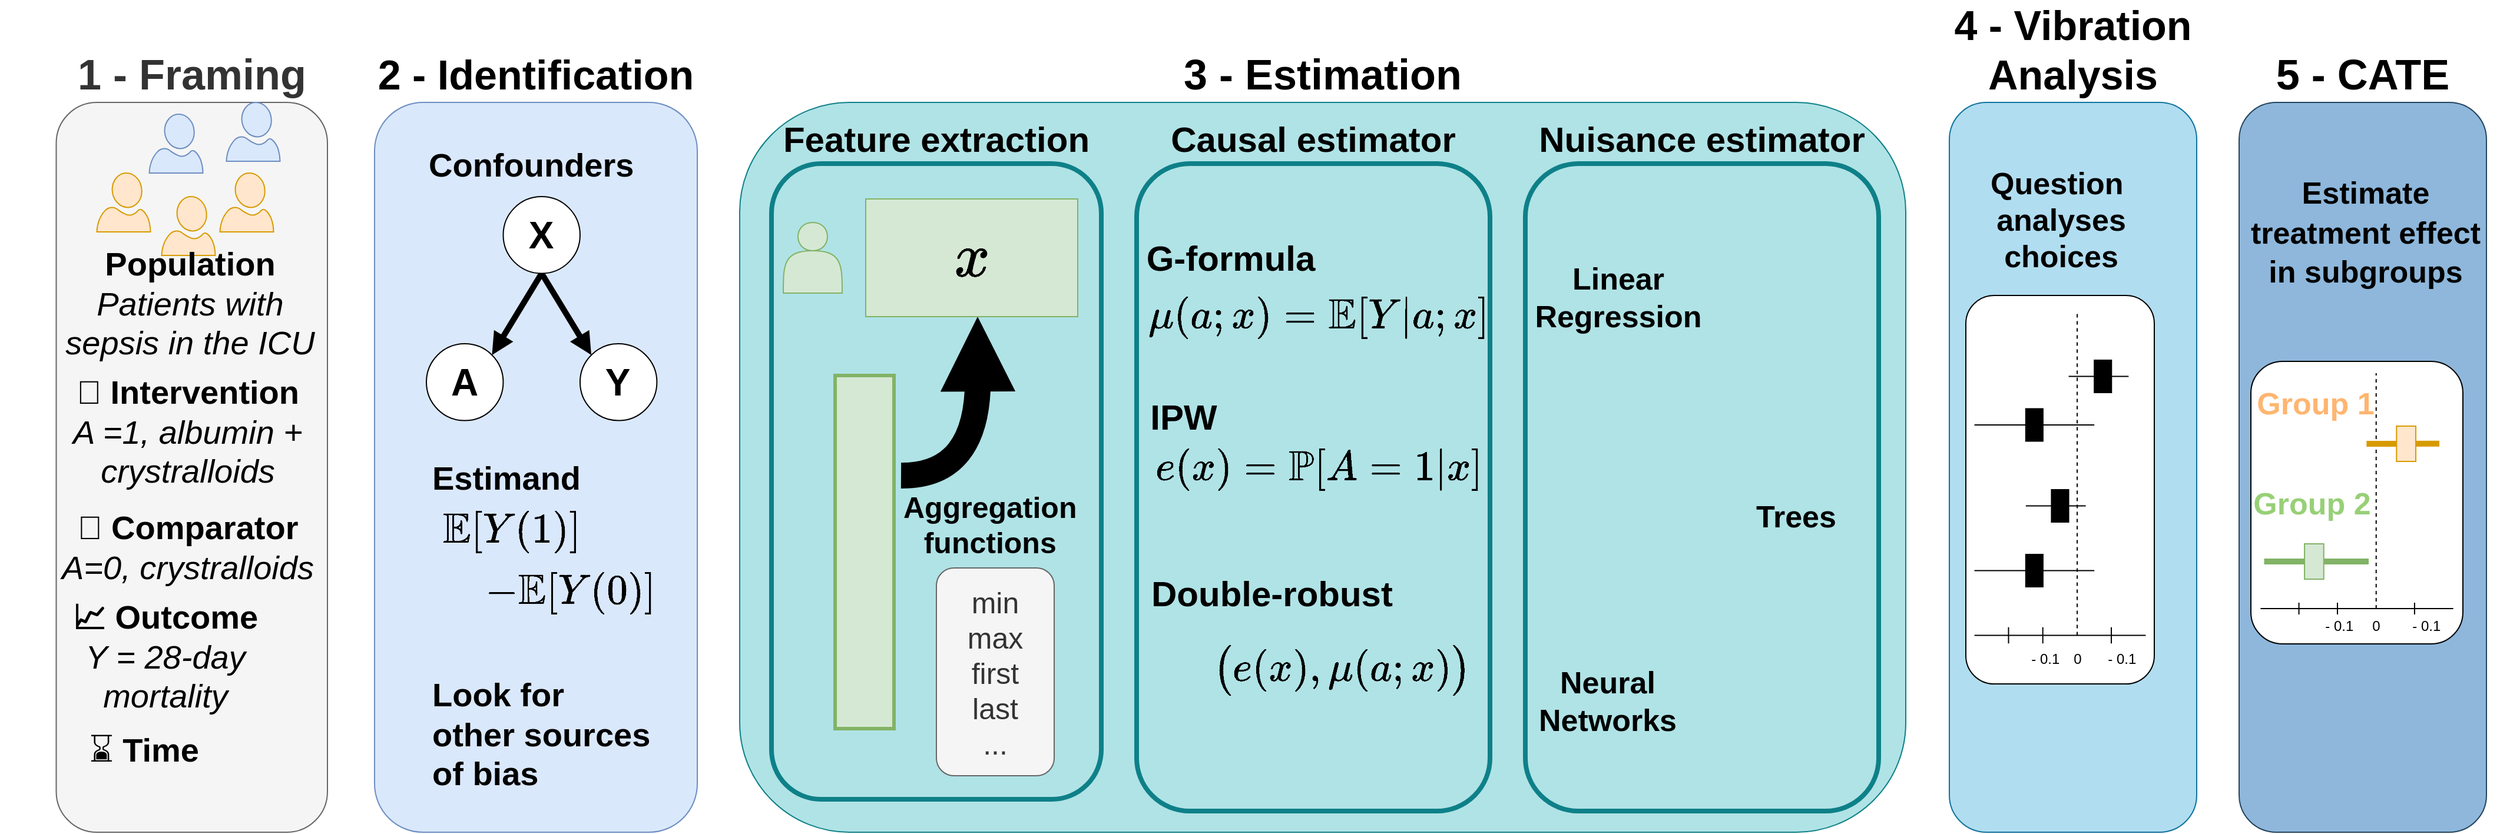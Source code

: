 <mxfile version="23.1.0" type="device">
  <diagram name="Page-1" id="bd83a815-5ea8-2e97-e5ec-87c9f400f2fa">
    <mxGraphModel dx="1291" dy="525" grid="1" gridSize="10" guides="1" tooltips="1" connect="1" arrows="1" fold="1" page="0" pageScale="1.5" pageWidth="1169" pageHeight="826" background="none" math="1" shadow="0">
      <root>
        <mxCell id="0" style=";html=1;" />
        <mxCell id="1" style=";html=1;" parent="0" />
        <mxCell id="7A7Ont4KWelb-mQZ-whx-98" value="&lt;font style=&quot;font-size: 35px;&quot;&gt;2 - Identification&lt;/font&gt;" style="rounded=1;whiteSpace=wrap;html=1;fillColor=#dae8fc;strokeColor=#6c8ebf;fontSize=35;fontStyle=1;verticalAlign=bottom;labelPosition=center;verticalLabelPosition=top;align=center;" parent="1" vertex="1">
          <mxGeometry x="203" y="160" width="274" height="620" as="geometry" />
        </mxCell>
        <mxCell id="7A7Ont4KWelb-mQZ-whx-1" value="&lt;b style=&quot;font-size: 36px;&quot;&gt;3 - Estimation&lt;/b&gt;" style="rounded=1;whiteSpace=wrap;html=1;fillColor=#b0e3e6;strokeColor=#0e8088;fontSize=36;labelPosition=center;verticalLabelPosition=top;align=center;verticalAlign=bottom;spacingLeft=0;" parent="1" vertex="1">
          <mxGeometry x="513" y="160" width="990" height="620" as="geometry" />
        </mxCell>
        <mxCell id="UJCGpMKkWv5VHLOaRZoO-3" value="&lt;font style=&quot;font-size: 30px;&quot;&gt;Feature extraction&lt;br&gt;&lt;/font&gt;" style="rounded=1;whiteSpace=wrap;html=1;verticalAlign=bottom;labelPosition=center;verticalLabelPosition=top;align=center;fillColor=#b0e3e6;strokeColor=#0e8088;strokeWidth=4;fontStyle=1" parent="1" vertex="1">
          <mxGeometry x="540" y="212" width="280" height="540" as="geometry" />
        </mxCell>
        <mxCell id="UJCGpMKkWv5VHLOaRZoO-26" style="edgeStyle=orthogonalEdgeStyle;rounded=0;orthogonalLoop=1;jettySize=auto;html=1;exitX=1;exitY=0.25;exitDx=0;exitDy=0;fontSize=15;fontColor=#000000;entryX=1;entryY=0.5;entryDx=0;entryDy=0;curved=1;strokeWidth=22;endArrow=block;endFill=1;" parent="1" edge="1">
          <mxGeometry relative="1" as="geometry">
            <mxPoint x="650.0" y="477" as="sourcePoint" />
            <mxPoint x="715" y="342" as="targetPoint" />
          </mxGeometry>
        </mxCell>
        <mxCell id="UJCGpMKkWv5VHLOaRZoO-20" value="" style="rounded=0;whiteSpace=wrap;html=1;sketch=0;fontSize=15;fillColor=#d5e8d4;strokeColor=#82b366;strokeWidth=3;" parent="1" vertex="1">
          <mxGeometry x="594" y="392" width="50" height="300" as="geometry" />
        </mxCell>
        <mxCell id="UJCGpMKkWv5VHLOaRZoO-27" value="" style="shape=actor;whiteSpace=wrap;html=1;sketch=0;fontSize=15;fillColor=#d5e8d4;strokeColor=#82b366;" parent="1" vertex="1">
          <mxGeometry x="550" y="262" width="50" height="60" as="geometry" />
        </mxCell>
        <mxCell id="UJCGpMKkWv5VHLOaRZoO-28" value="" style="shape=image;html=1;verticalAlign=top;verticalLabelPosition=bottom;labelBackgroundColor=#ffffff;imageAspect=0;aspect=fixed;image=https://cdn4.iconfinder.com/data/icons/developer-set-3/128/sc1-128.png;sketch=0;strokeColor=default;strokeWidth=3;fontSize=15;fontColor=#000000;fillColor=#7EA6E0;" parent="1" vertex="1">
          <mxGeometry x="500" y="388" width="133" height="133" as="geometry" />
        </mxCell>
        <mxCell id="UJCGpMKkWv5VHLOaRZoO-34" value="Causal estimator" style="rounded=1;whiteSpace=wrap;html=1;verticalAlign=bottom;labelPosition=center;verticalLabelPosition=top;align=center;fillColor=#b0e3e6;strokeColor=#0e8088;fontSize=30;strokeWidth=4;fontStyle=1" parent="1" vertex="1">
          <mxGeometry x="850" y="212" width="300" height="550" as="geometry" />
        </mxCell>
        <mxCell id="JQVkvr5YXo8bN9fTYGfa-1" value="`x`" style="text;html=1;strokeColor=#82b366;fillColor=#d5e8d4;align=center;verticalAlign=middle;whiteSpace=wrap;rounded=0;sketch=0;strokeWidth=1;fontSize=45;" parent="1" vertex="1">
          <mxGeometry x="620" y="242" width="180" height="100" as="geometry" />
        </mxCell>
        <mxCell id="JQVkvr5YXo8bN9fTYGfa-2" value="$$e(x)=\mathbb{P}[A=1|x]$$" style="text;html=1;strokeColor=none;fillColor=none;align=center;verticalAlign=middle;whiteSpace=wrap;rounded=0;sketch=0;strokeWidth=1;fontSize=30;fontColor=#000000;" parent="1" vertex="1">
          <mxGeometry x="850" y="421" width="310" height="100" as="geometry" />
        </mxCell>
        <mxCell id="JQVkvr5YXo8bN9fTYGfa-8" value="Double-robust" style="text;html=1;strokeColor=none;fillColor=none;align=center;verticalAlign=middle;whiteSpace=wrap;rounded=0;fontSize=30;fontStyle=1" parent="1" vertex="1">
          <mxGeometry x="800" y="562" width="330" height="30" as="geometry" />
        </mxCell>
        <mxCell id="JQVkvr5YXo8bN9fTYGfa-9" value="IPW" style="text;html=1;strokeColor=none;fillColor=none;align=center;verticalAlign=middle;whiteSpace=wrap;rounded=0;fontSize=30;fontStyle=1" parent="1" vertex="1">
          <mxGeometry x="800" y="412" width="180" height="30" as="geometry" />
        </mxCell>
        <mxCell id="JQVkvr5YXo8bN9fTYGfa-10" value="$$\big(e(x), \mu(a;x)\big)$$" style="text;html=1;strokeColor=none;fillColor=none;align=center;verticalAlign=middle;whiteSpace=wrap;rounded=0;sketch=0;strokeWidth=1;fontSize=30;fontColor=#000000;" parent="1" vertex="1">
          <mxGeometry x="799" y="592" width="450" height="100" as="geometry" />
        </mxCell>
        <mxCell id="JQVkvr5YXo8bN9fTYGfa-13" value="Nuisance estimator" style="rounded=1;whiteSpace=wrap;html=1;verticalAlign=bottom;labelPosition=center;verticalLabelPosition=top;align=center;fillColor=#b0e3e6;strokeColor=#0e8088;fontSize=30;strokeWidth=4;fontStyle=1" parent="1" vertex="1">
          <mxGeometry x="1180" y="212" width="300" height="550" as="geometry" />
        </mxCell>
        <mxCell id="JQVkvr5YXo8bN9fTYGfa-19" value="" style="shape=image;imageAspect=0;aspect=fixed;verticalLabelPosition=bottom;verticalAlign=top;fontSize=30;image=https://external-content.duckduckgo.com/iu/?u=https%3A%2F%2Fcdn0.iconfinder.com%2Fdata%2Ficons%2Fpresentation-graphs-vol-2%2F48%2Fv-35-512.png&amp;f=1&amp;nofb=1;" parent="1" vertex="1">
          <mxGeometry x="1310" y="241" width="180" height="180" as="geometry" />
        </mxCell>
        <mxCell id="JQVkvr5YXo8bN9fTYGfa-20" value="" style="shape=image;imageAspect=0;aspect=fixed;verticalLabelPosition=bottom;verticalAlign=top;fontSize=30;image=https://external-content.duckduckgo.com/iu/?u=https%3A%2F%2Ficons.veryicon.com%2Fpng%2Fo%2Fmiscellaneous%2Fcolor-work-icon%2Fartificial-neural-network.png&amp;f=1&amp;nofb=1;" parent="1" vertex="1">
          <mxGeometry x="1315" y="592" width="162" height="162" as="geometry" />
        </mxCell>
        <mxCell id="JQVkvr5YXo8bN9fTYGfa-22" value="" style="shape=image;verticalLabelPosition=bottom;labelBackgroundColor=default;verticalAlign=top;aspect=fixed;imageAspect=0;image=https://static.thenounproject.com/png/961660-200.png;" parent="1" vertex="1">
          <mxGeometry x="1190" y="412" width="172.5" height="172.5" as="geometry" />
        </mxCell>
        <mxCell id="0Q4zFY5bsi0acfPpEXqV-4" value="$$\mu(a;x)=\mathbb{E}[Y|a;x]$$" style="text;html=1;strokeColor=none;fillColor=none;align=center;verticalAlign=middle;whiteSpace=wrap;rounded=0;sketch=0;strokeWidth=1;fontSize=30;fontColor=#000000;" parent="1" vertex="1">
          <mxGeometry x="850" y="292" width="310" height="100" as="geometry" />
        </mxCell>
        <mxCell id="JQVkvr5YXo8bN9fTYGfa-6" value="G-formula" style="text;html=1;strokeColor=none;fillColor=none;align=center;verticalAlign=middle;whiteSpace=wrap;rounded=0;fontSize=30;fontStyle=1" parent="1" vertex="1">
          <mxGeometry x="840" y="277" width="180" height="30" as="geometry" />
        </mxCell>
        <mxCell id="7A7Ont4KWelb-mQZ-whx-2" value="&lt;font style=&quot;font-size: 26px;&quot;&gt;&lt;span style=&quot;font-size: 26px;&quot;&gt;Linear Regression&lt;/span&gt;&lt;/font&gt;" style="text;html=1;strokeColor=none;fillColor=none;align=center;verticalAlign=middle;whiteSpace=wrap;rounded=0;fontSize=26;fontStyle=1" parent="1" vertex="1">
          <mxGeometry x="1174" y="279" width="170" height="93" as="geometry" />
        </mxCell>
        <mxCell id="7A7Ont4KWelb-mQZ-whx-4" value="&lt;span style=&quot;font-size: 26px;&quot;&gt;Tree&lt;/span&gt;s" style="text;html=1;strokeColor=none;fillColor=none;align=center;verticalAlign=middle;whiteSpace=wrap;rounded=0;fontSize=26;fontStyle=1" parent="1" vertex="1">
          <mxGeometry x="1360" y="483.5" width="100" height="57.5" as="geometry" />
        </mxCell>
        <mxCell id="7A7Ont4KWelb-mQZ-whx-5" value="Neural Networks" style="text;html=1;strokeColor=none;fillColor=none;align=center;verticalAlign=middle;whiteSpace=wrap;rounded=0;fontSize=26;fontStyle=1" parent="1" vertex="1">
          <mxGeometry x="1165" y="622" width="170" height="93" as="geometry" />
        </mxCell>
        <mxCell id="7A7Ont4KWelb-mQZ-whx-83" value="" style="group" parent="1" vertex="1" connectable="0">
          <mxGeometry x="-60.25" y="110" width="303.25" height="670" as="geometry" />
        </mxCell>
        <mxCell id="7A7Ont4KWelb-mQZ-whx-6" value="1 - Framing" style="rounded=1;whiteSpace=wrap;html=1;fillColor=#f5f5f5;strokeColor=#666666;fontSize=36;fontStyle=1;fontColor=#333333;verticalAlign=bottom;horizontal=1;labelPosition=center;verticalLabelPosition=top;align=center;" parent="7A7Ont4KWelb-mQZ-whx-83" vertex="1">
          <mxGeometry x="-7" y="50" width="230.25" height="620" as="geometry" />
        </mxCell>
        <mxCell id="7A7Ont4KWelb-mQZ-whx-65" value="&lt;font&gt;💊 &lt;b&gt;Comparator &lt;/b&gt;&lt;i&gt;&lt;br&gt;&lt;/i&gt;&lt;/font&gt;&lt;i&gt;A=0, &lt;/i&gt;&lt;i&gt;crystralloids&lt;/i&gt;" style="text;html=1;strokeColor=none;fillColor=none;align=center;verticalAlign=middle;whiteSpace=wrap;rounded=0;fontSize=28;fontColor=#000000;" parent="7A7Ont4KWelb-mQZ-whx-83" vertex="1">
          <mxGeometry x="-7.75" y="379" width="224.75" height="97" as="geometry" />
        </mxCell>
        <mxCell id="7A7Ont4KWelb-mQZ-whx-67" value="&lt;font style=&quot;font-size: 28px;&quot; color=&quot;#000000&quot;&gt;&lt;b style=&quot;font-size: 28px;&quot;&gt;📈 &lt;/b&gt;&lt;/font&gt;&lt;font style=&quot;font-size: 28px;&quot; color=&quot;#000000&quot;&gt;&lt;b style=&quot;font-size: 28px;&quot;&gt;Outcome&lt;/b&gt;&lt;/font&gt;&lt;font color=&quot;#000000&quot;&gt;&lt;br&gt;&lt;i&gt;Y = 28-day mortality&lt;br&gt;&lt;/i&gt;&lt;/font&gt;" style="text;html=1;strokeColor=none;fillColor=none;align=center;verticalAlign=middle;whiteSpace=wrap;rounded=0;fontSize=28;fontColor=#B5739D;" parent="7A7Ont4KWelb-mQZ-whx-83" vertex="1">
          <mxGeometry x="-35.75" y="484" width="243" height="74" as="geometry" />
        </mxCell>
        <mxCell id="7A7Ont4KWelb-mQZ-whx-68" value="&lt;font&gt;💊 &lt;font style=&quot;font-size: 28px;&quot;&gt;&lt;b style=&quot;font-size: 28px;&quot;&gt;Intervention&lt;/b&gt;&lt;/font&gt;&lt;/font&gt;&lt;br&gt;&lt;i&gt;A =1, albumin + crystralloids&lt;br&gt;&lt;/i&gt;" style="text;html=1;strokeColor=none;fillColor=none;align=center;verticalAlign=middle;whiteSpace=wrap;rounded=0;fontSize=28;fontColor=#000000;" parent="7A7Ont4KWelb-mQZ-whx-83" vertex="1">
          <mxGeometry x="-0.75" y="299" width="210.75" height="61" as="geometry" />
        </mxCell>
        <mxCell id="7A7Ont4KWelb-mQZ-whx-71" value="⌛ &lt;font style=&quot;font-size: 28px;&quot;&gt;&lt;b style=&quot;font-size: 28px;&quot;&gt;Time&lt;/b&gt;&lt;/font&gt;" style="text;html=1;strokeColor=none;fillColor=none;align=center;verticalAlign=middle;whiteSpace=wrap;rounded=0;fontSize=28;fontColor=#000000;" parent="7A7Ont4KWelb-mQZ-whx-83" vertex="1">
          <mxGeometry x="-54" y="585" width="243" height="30" as="geometry" />
        </mxCell>
        <mxCell id="7A7Ont4KWelb-mQZ-whx-82" value="" style="group" parent="7A7Ont4KWelb-mQZ-whx-83" vertex="1" connectable="0">
          <mxGeometry x="27.5" y="50" width="155.5" height="130" as="geometry" />
        </mxCell>
        <mxCell id="7A7Ont4KWelb-mQZ-whx-77" value="" style="verticalLabelPosition=bottom;html=1;verticalAlign=top;align=center;strokeColor=#6c8ebf;fillColor=#dae8fc;shape=mxgraph.azure.user;" parent="7A7Ont4KWelb-mQZ-whx-82" vertex="1">
          <mxGeometry x="44.5" y="10" width="45.5" height="50" as="geometry" />
        </mxCell>
        <mxCell id="7A7Ont4KWelb-mQZ-whx-78" value="" style="verticalLabelPosition=bottom;html=1;verticalAlign=top;align=center;strokeColor=#d79b00;fillColor=#ffe6cc;shape=mxgraph.azure.user;" parent="7A7Ont4KWelb-mQZ-whx-82" vertex="1">
          <mxGeometry y="60" width="45.5" height="50" as="geometry" />
        </mxCell>
        <mxCell id="7A7Ont4KWelb-mQZ-whx-79" value="" style="verticalLabelPosition=bottom;html=1;verticalAlign=top;align=center;strokeColor=#d79b00;fillColor=#ffe6cc;shape=mxgraph.azure.user;" parent="7A7Ont4KWelb-mQZ-whx-82" vertex="1">
          <mxGeometry x="55" y="80" width="45.5" height="50" as="geometry" />
        </mxCell>
        <mxCell id="7A7Ont4KWelb-mQZ-whx-80" value="" style="verticalLabelPosition=bottom;html=1;verticalAlign=top;align=center;strokeColor=#d79b00;fillColor=#ffe6cc;shape=mxgraph.azure.user;" parent="7A7Ont4KWelb-mQZ-whx-82" vertex="1">
          <mxGeometry x="104.5" y="60" width="45.5" height="50" as="geometry" />
        </mxCell>
        <mxCell id="7A7Ont4KWelb-mQZ-whx-81" value="" style="verticalLabelPosition=bottom;html=1;verticalAlign=top;align=center;strokeColor=#6c8ebf;fillColor=#dae8fc;shape=mxgraph.azure.user;" parent="7A7Ont4KWelb-mQZ-whx-82" vertex="1">
          <mxGeometry x="110" width="45.5" height="50" as="geometry" />
        </mxCell>
        <mxCell id="7A7Ont4KWelb-mQZ-whx-84" value="&lt;font&gt;&lt;b&gt;Population&lt;/b&gt;&lt;/font&gt;&lt;i&gt;&lt;br&gt;Patients with sepsis in the ICU&lt;/i&gt;" style="text;html=1;strokeColor=none;fillColor=none;align=center;verticalAlign=middle;whiteSpace=wrap;rounded=0;fontSize=28;fontColor=#000000;" parent="7A7Ont4KWelb-mQZ-whx-83" vertex="1">
          <mxGeometry x="-14.75" y="190" width="243" height="61" as="geometry" />
        </mxCell>
        <mxCell id="7A7Ont4KWelb-mQZ-whx-100" value="" style="group" parent="1" vertex="1" connectable="0">
          <mxGeometry x="247.0" y="240" width="195.71" height="190.28" as="geometry" />
        </mxCell>
        <mxCell id="7A7Ont4KWelb-mQZ-whx-17" value="A" style="ellipse;whiteSpace=wrap;html=1;fontSize=32;fontStyle=1" parent="7A7Ont4KWelb-mQZ-whx-100" vertex="1">
          <mxGeometry y="125.041" width="65.237" height="65.239" as="geometry" />
        </mxCell>
        <mxCell id="7A7Ont4KWelb-mQZ-whx-20" value="Y" style="ellipse;whiteSpace=wrap;html=1;fontSize=32;fontStyle=1" parent="7A7Ont4KWelb-mQZ-whx-100" vertex="1">
          <mxGeometry x="130.473" y="125.041" width="65.237" height="65.239" as="geometry" />
        </mxCell>
        <mxCell id="7A7Ont4KWelb-mQZ-whx-22" style="rounded=0;orthogonalLoop=1;jettySize=auto;html=1;exitX=0.5;exitY=1;exitDx=0;exitDy=0;entryX=1;entryY=0;entryDx=0;entryDy=0;strokeWidth=5;endArrow=block;endFill=1;" parent="7A7Ont4KWelb-mQZ-whx-100" source="7A7Ont4KWelb-mQZ-whx-21" target="7A7Ont4KWelb-mQZ-whx-17" edge="1">
          <mxGeometry relative="1" as="geometry" />
        </mxCell>
        <mxCell id="7A7Ont4KWelb-mQZ-whx-24" style="rounded=0;orthogonalLoop=1;jettySize=auto;html=1;exitX=0.5;exitY=1;exitDx=0;exitDy=0;entryX=0;entryY=0;entryDx=0;entryDy=0;endArrow=block;endFill=1;strokeWidth=5;" parent="7A7Ont4KWelb-mQZ-whx-100" source="7A7Ont4KWelb-mQZ-whx-21" target="7A7Ont4KWelb-mQZ-whx-20" edge="1">
          <mxGeometry relative="1" as="geometry" />
        </mxCell>
        <mxCell id="7A7Ont4KWelb-mQZ-whx-21" value="X" style="ellipse;whiteSpace=wrap;html=1;fontSize=32;fontStyle=1" parent="7A7Ont4KWelb-mQZ-whx-100" vertex="1">
          <mxGeometry x="65.237" width="65.237" height="65.239" as="geometry" />
        </mxCell>
        <mxCell id="7A7Ont4KWelb-mQZ-whx-101" value="" style="group" parent="1" vertex="1" connectable="0">
          <mxGeometry x="209" y="511" width="240" height="250" as="geometry" />
        </mxCell>
        <mxCell id="7A7Ont4KWelb-mQZ-whx-26" value="$$\mathbb{E}[Y(1)]$$" style="text;html=1;strokeColor=none;fillColor=none;align=center;verticalAlign=middle;whiteSpace=wrap;rounded=0;sketch=0;strokeWidth=1;fontSize=30;fontColor=#000000;" parent="7A7Ont4KWelb-mQZ-whx-101" vertex="1">
          <mxGeometry x="31" y="-40" width="160" height="105" as="geometry" />
        </mxCell>
        <mxCell id="7A7Ont4KWelb-mQZ-whx-99" value="$$- \mathbb{E}[Y(0)]$$" style="text;html=1;strokeColor=none;fillColor=none;align=center;verticalAlign=middle;whiteSpace=wrap;rounded=0;sketch=0;strokeWidth=1;fontSize=30;fontColor=#000000;" parent="7A7Ont4KWelb-mQZ-whx-101" vertex="1">
          <mxGeometry x="80" y="12.5" width="160" height="105" as="geometry" />
        </mxCell>
        <mxCell id="CV9kcK9nF445CTVKKeTw-3" value="&lt;b&gt;Estimand&lt;/b&gt;" style="text;whiteSpace=wrap;html=1;fontSize=28;" parent="7A7Ont4KWelb-mQZ-whx-101" vertex="1">
          <mxGeometry x="41" y="-55" width="140" height="40" as="geometry" />
        </mxCell>
        <mxCell id="SahqUx1cHa1N3F9CKj1D-2" value="&lt;b&gt;Look for other sources of bias&lt;br&gt;&lt;/b&gt;" style="text;whiteSpace=wrap;html=1;fontSize=28;" parent="7A7Ont4KWelb-mQZ-whx-101" vertex="1">
          <mxGeometry x="41" y="129" width="189" height="121" as="geometry" />
        </mxCell>
        <mxCell id="7A7Ont4KWelb-mQZ-whx-103" value="4 - Vibration&lt;br style=&quot;font-size: 35px;&quot;&gt;Analysis" style="rounded=1;whiteSpace=wrap;html=1;fillColor=#b1ddf0;strokeColor=#10739e;fontSize=35;fontStyle=1;verticalAlign=bottom;labelPosition=center;verticalLabelPosition=top;align=center;" parent="1" vertex="1">
          <mxGeometry x="1540" y="160" width="210" height="620" as="geometry" />
        </mxCell>
        <mxCell id="7A7Ont4KWelb-mQZ-whx-124" value="" style="group;fillColor=none;strokeColor=none;" parent="1" vertex="1" connectable="0">
          <mxGeometry x="1554" y="324" width="160" height="330" as="geometry" />
        </mxCell>
        <mxCell id="7A7Ont4KWelb-mQZ-whx-123" value="" style="rounded=1;whiteSpace=wrap;html=1;" parent="7A7Ont4KWelb-mQZ-whx-124" vertex="1">
          <mxGeometry width="160" height="330" as="geometry" />
        </mxCell>
        <mxCell id="7A7Ont4KWelb-mQZ-whx-116" value="" style="endArrow=none;html=1;rounded=0;" parent="7A7Ont4KWelb-mQZ-whx-124" edge="1">
          <mxGeometry width="50" height="50" relative="1" as="geometry">
            <mxPoint x="7.273" y="233.75" as="sourcePoint" />
            <mxPoint x="109.091" y="233.75" as="targetPoint" />
          </mxGeometry>
        </mxCell>
        <mxCell id="7A7Ont4KWelb-mQZ-whx-105" value="" style="endArrow=none;dashed=1;html=1;rounded=0;exitX=0.5;exitY=0;exitDx=0;exitDy=0;" parent="7A7Ont4KWelb-mQZ-whx-124" source="7A7Ont4KWelb-mQZ-whx-108" edge="1">
          <mxGeometry width="50" height="50" relative="1" as="geometry">
            <mxPoint x="94.545" y="302.5" as="sourcePoint" />
            <mxPoint x="94.545" y="13.75" as="targetPoint" />
          </mxGeometry>
        </mxCell>
        <mxCell id="7A7Ont4KWelb-mQZ-whx-106" value="" style="endArrow=none;html=1;rounded=0;entryX=1;entryY=0;entryDx=0;entryDy=0;" parent="7A7Ont4KWelb-mQZ-whx-124" target="7A7Ont4KWelb-mQZ-whx-109" edge="1">
          <mxGeometry width="50" height="50" relative="1" as="geometry">
            <mxPoint x="7.273" y="288.75" as="sourcePoint" />
            <mxPoint x="181.818" y="288.75" as="targetPoint" />
          </mxGeometry>
        </mxCell>
        <mxCell id="7A7Ont4KWelb-mQZ-whx-107" value="&amp;nbsp;- 0.1" style="text;html=1;strokeColor=none;fillColor=none;align=center;verticalAlign=middle;whiteSpace=wrap;rounded=0;" parent="7A7Ont4KWelb-mQZ-whx-124" vertex="1">
          <mxGeometry x="43.636" y="288.75" width="43.636" height="41.25" as="geometry" />
        </mxCell>
        <mxCell id="7A7Ont4KWelb-mQZ-whx-108" value="0" style="text;html=1;strokeColor=none;fillColor=none;align=center;verticalAlign=middle;whiteSpace=wrap;rounded=0;" parent="7A7Ont4KWelb-mQZ-whx-124" vertex="1">
          <mxGeometry x="72.727" y="288.75" width="43.636" height="41.25" as="geometry" />
        </mxCell>
        <mxCell id="7A7Ont4KWelb-mQZ-whx-109" value="&amp;nbsp;- 0.1" style="text;html=1;strokeColor=none;fillColor=none;align=center;verticalAlign=middle;whiteSpace=wrap;rounded=0;" parent="7A7Ont4KWelb-mQZ-whx-124" vertex="1">
          <mxGeometry x="109.091" y="288.75" width="43.636" height="41.25" as="geometry" />
        </mxCell>
        <mxCell id="7A7Ont4KWelb-mQZ-whx-111" value="" style="endArrow=none;html=1;rounded=0;" parent="7A7Ont4KWelb-mQZ-whx-124" edge="1">
          <mxGeometry width="50" height="50" relative="1" as="geometry">
            <mxPoint x="65.338" y="295.625" as="sourcePoint" />
            <mxPoint x="65.338" y="281.875" as="targetPoint" />
          </mxGeometry>
        </mxCell>
        <mxCell id="7A7Ont4KWelb-mQZ-whx-112" value="" style="endArrow=none;html=1;rounded=0;" parent="7A7Ont4KWelb-mQZ-whx-124" edge="1">
          <mxGeometry width="50" height="50" relative="1" as="geometry">
            <mxPoint x="123.52" y="295.625" as="sourcePoint" />
            <mxPoint x="123.52" y="281.875" as="targetPoint" />
          </mxGeometry>
        </mxCell>
        <mxCell id="7A7Ont4KWelb-mQZ-whx-114" value="" style="endArrow=none;html=1;rounded=0;" parent="7A7Ont4KWelb-mQZ-whx-124" edge="1">
          <mxGeometry width="50" height="50" relative="1" as="geometry">
            <mxPoint x="36.247" y="295.625" as="sourcePoint" />
            <mxPoint x="36.247" y="281.875" as="targetPoint" />
          </mxGeometry>
        </mxCell>
        <mxCell id="7A7Ont4KWelb-mQZ-whx-115" value="" style="rounded=0;whiteSpace=wrap;html=1;fillColor=#000000;" parent="7A7Ont4KWelb-mQZ-whx-124" vertex="1">
          <mxGeometry x="50.909" y="220" width="14.545" height="27.5" as="geometry" />
        </mxCell>
        <mxCell id="7A7Ont4KWelb-mQZ-whx-117" value="" style="endArrow=none;html=1;rounded=0;" parent="7A7Ont4KWelb-mQZ-whx-124" edge="1">
          <mxGeometry width="50" height="50" relative="1" as="geometry">
            <mxPoint x="50.909" y="178.75" as="sourcePoint" />
            <mxPoint x="101.818" y="178.75" as="targetPoint" />
          </mxGeometry>
        </mxCell>
        <mxCell id="7A7Ont4KWelb-mQZ-whx-118" value="" style="rounded=0;whiteSpace=wrap;html=1;fillColor=#000000;" parent="7A7Ont4KWelb-mQZ-whx-124" vertex="1">
          <mxGeometry x="72.727" y="165" width="14.545" height="27.5" as="geometry" />
        </mxCell>
        <mxCell id="7A7Ont4KWelb-mQZ-whx-119" value="" style="endArrow=none;html=1;rounded=0;" parent="7A7Ont4KWelb-mQZ-whx-124" edge="1">
          <mxGeometry width="50" height="50" relative="1" as="geometry">
            <mxPoint x="7.273" y="110" as="sourcePoint" />
            <mxPoint x="109.091" y="110" as="targetPoint" />
          </mxGeometry>
        </mxCell>
        <mxCell id="7A7Ont4KWelb-mQZ-whx-120" value="" style="rounded=0;whiteSpace=wrap;html=1;fillColor=#000000;" parent="7A7Ont4KWelb-mQZ-whx-124" vertex="1">
          <mxGeometry x="50.909" y="96.25" width="14.545" height="27.5" as="geometry" />
        </mxCell>
        <mxCell id="7A7Ont4KWelb-mQZ-whx-121" value="" style="endArrow=none;html=1;rounded=0;" parent="7A7Ont4KWelb-mQZ-whx-124" edge="1">
          <mxGeometry width="50" height="50" relative="1" as="geometry">
            <mxPoint x="87.273" y="68.75" as="sourcePoint" />
            <mxPoint x="138.182" y="68.75" as="targetPoint" />
          </mxGeometry>
        </mxCell>
        <mxCell id="7A7Ont4KWelb-mQZ-whx-122" value="" style="rounded=0;whiteSpace=wrap;html=1;fillColor=#000000;" parent="7A7Ont4KWelb-mQZ-whx-124" vertex="1">
          <mxGeometry x="109.091" y="55" width="14.545" height="27.5" as="geometry" />
        </mxCell>
        <mxCell id="CV9kcK9nF445CTVKKeTw-2" value="Confounders" style="text;whiteSpace=wrap;html=1;fontSize=28;fontStyle=1" parent="1" vertex="1">
          <mxGeometry x="247" y="190" width="230" height="40" as="geometry" />
        </mxCell>
        <mxCell id="Ovc3esVCRfBxRKt_X9Ao-7" value="5 - CATE" style="rounded=1;whiteSpace=wrap;html=1;fillColor=#8EB7DB;strokeColor=#23445d;fontSize=36;fontStyle=1;verticalAlign=bottom;labelPosition=center;verticalLabelPosition=top;align=center;" parent="1" vertex="1">
          <mxGeometry x="1786" y="160" width="210" height="620" as="geometry" />
        </mxCell>
        <mxCell id="Ovc3esVCRfBxRKt_X9Ao-8" value="" style="group;fillColor=none;strokeColor=none;" parent="1" vertex="1" connectable="0">
          <mxGeometry x="1796" y="380" width="180" height="240" as="geometry" />
        </mxCell>
        <mxCell id="Ovc3esVCRfBxRKt_X9Ao-9" value="" style="rounded=1;whiteSpace=wrap;html=1;" parent="Ovc3esVCRfBxRKt_X9Ao-8" vertex="1">
          <mxGeometry width="180" height="240" as="geometry" />
        </mxCell>
        <mxCell id="Ovc3esVCRfBxRKt_X9Ao-11" value="" style="endArrow=none;dashed=1;html=1;rounded=0;exitX=0.5;exitY=0;exitDx=0;exitDy=0;" parent="Ovc3esVCRfBxRKt_X9Ao-8" source="Ovc3esVCRfBxRKt_X9Ao-14" edge="1">
          <mxGeometry width="50" height="50" relative="1" as="geometry">
            <mxPoint x="106.364" y="220" as="sourcePoint" />
            <mxPoint x="106.364" y="10" as="targetPoint" />
          </mxGeometry>
        </mxCell>
        <mxCell id="Ovc3esVCRfBxRKt_X9Ao-12" value="" style="endArrow=none;html=1;rounded=0;entryX=1;entryY=0;entryDx=0;entryDy=0;" parent="Ovc3esVCRfBxRKt_X9Ao-8" target="Ovc3esVCRfBxRKt_X9Ao-15" edge="1">
          <mxGeometry width="50" height="50" relative="1" as="geometry">
            <mxPoint x="8.182" y="210" as="sourcePoint" />
            <mxPoint x="204.545" y="210" as="targetPoint" />
          </mxGeometry>
        </mxCell>
        <mxCell id="Ovc3esVCRfBxRKt_X9Ao-13" value="&amp;nbsp;- 0.1" style="text;html=1;strokeColor=none;fillColor=none;align=center;verticalAlign=middle;whiteSpace=wrap;rounded=0;" parent="Ovc3esVCRfBxRKt_X9Ao-8" vertex="1">
          <mxGeometry x="49.091" y="210" width="49.091" height="30" as="geometry" />
        </mxCell>
        <mxCell id="Ovc3esVCRfBxRKt_X9Ao-14" value="0" style="text;html=1;strokeColor=none;fillColor=none;align=center;verticalAlign=middle;whiteSpace=wrap;rounded=0;" parent="Ovc3esVCRfBxRKt_X9Ao-8" vertex="1">
          <mxGeometry x="81.818" y="210" width="49.091" height="30" as="geometry" />
        </mxCell>
        <mxCell id="Ovc3esVCRfBxRKt_X9Ao-15" value="&amp;nbsp;- 0.1" style="text;html=1;strokeColor=none;fillColor=none;align=center;verticalAlign=middle;whiteSpace=wrap;rounded=0;" parent="Ovc3esVCRfBxRKt_X9Ao-8" vertex="1">
          <mxGeometry x="122.727" y="210" width="49.091" height="30" as="geometry" />
        </mxCell>
        <mxCell id="Ovc3esVCRfBxRKt_X9Ao-16" value="" style="endArrow=none;html=1;rounded=0;" parent="Ovc3esVCRfBxRKt_X9Ao-8" edge="1">
          <mxGeometry width="50" height="50" relative="1" as="geometry">
            <mxPoint x="73.505" y="215.0" as="sourcePoint" />
            <mxPoint x="73.505" y="205" as="targetPoint" />
          </mxGeometry>
        </mxCell>
        <mxCell id="Ovc3esVCRfBxRKt_X9Ao-17" value="" style="endArrow=none;html=1;rounded=0;" parent="Ovc3esVCRfBxRKt_X9Ao-8" edge="1">
          <mxGeometry width="50" height="50" relative="1" as="geometry">
            <mxPoint x="138.96" y="215.0" as="sourcePoint" />
            <mxPoint x="138.96" y="205" as="targetPoint" />
          </mxGeometry>
        </mxCell>
        <mxCell id="Ovc3esVCRfBxRKt_X9Ao-18" value="" style="endArrow=none;html=1;rounded=0;" parent="Ovc3esVCRfBxRKt_X9Ao-8" edge="1">
          <mxGeometry width="50" height="50" relative="1" as="geometry">
            <mxPoint x="40.778" y="215.0" as="sourcePoint" />
            <mxPoint x="40.778" y="205" as="targetPoint" />
          </mxGeometry>
        </mxCell>
        <mxCell id="Ovc3esVCRfBxRKt_X9Ao-22" value="" style="endArrow=none;html=1;rounded=0;fillColor=#d5e8d4;strokeColor=#82b366;strokeWidth=5;" parent="Ovc3esVCRfBxRKt_X9Ao-8" edge="1">
          <mxGeometry width="50" height="50" relative="1" as="geometry">
            <mxPoint x="11.252" y="170" as="sourcePoint" />
            <mxPoint x="100" y="170" as="targetPoint" />
          </mxGeometry>
        </mxCell>
        <mxCell id="Ovc3esVCRfBxRKt_X9Ao-23" value="" style="rounded=0;whiteSpace=wrap;html=1;fillColor=#d5e8d4;strokeColor=#82b366;strokeWidth=1;" parent="Ovc3esVCRfBxRKt_X9Ao-8" vertex="1">
          <mxGeometry x="45.52" y="155" width="16.36" height="30" as="geometry" />
        </mxCell>
        <mxCell id="Ovc3esVCRfBxRKt_X9Ao-24" value="" style="endArrow=none;html=1;rounded=0;fillColor=#ffe6cc;strokeColor=#d79b00;strokeWidth=5;entryX=0.889;entryY=0.208;entryDx=0;entryDy=0;entryPerimeter=0;" parent="Ovc3esVCRfBxRKt_X9Ao-8" edge="1">
          <mxGeometry width="50" height="50" relative="1" as="geometry">
            <mxPoint x="98.182" y="70" as="sourcePoint" />
            <mxPoint x="160.02" y="69.92" as="targetPoint" />
          </mxGeometry>
        </mxCell>
        <mxCell id="Ovc3esVCRfBxRKt_X9Ao-26" value="Group 2" style="text;html=1;strokeColor=none;fillColor=none;align=center;verticalAlign=middle;whiteSpace=wrap;rounded=0;fontSize=26;fontFamily=Helvetica;fontColor=#97D077;fontStyle=1" parent="Ovc3esVCRfBxRKt_X9Ao-8" vertex="1">
          <mxGeometry x="-13" y="110" width="130" height="21.82" as="geometry" />
        </mxCell>
        <mxCell id="Ovc3esVCRfBxRKt_X9Ao-27" value="Group 1" style="text;html=1;strokeColor=none;fillColor=none;align=center;verticalAlign=middle;whiteSpace=wrap;rounded=0;fontSize=26;fontFamily=Helvetica;fontColor=#FFB570;fontStyle=1" parent="Ovc3esVCRfBxRKt_X9Ao-8" vertex="1">
          <mxGeometry x="-17.62" y="25" width="145.63" height="21.82" as="geometry" />
        </mxCell>
        <mxCell id="Ovc3esVCRfBxRKt_X9Ao-35" value="" style="rounded=0;whiteSpace=wrap;html=1;fillColor=#ffe6cc;strokeColor=#d79b00;strokeWidth=1;" parent="Ovc3esVCRfBxRKt_X9Ao-8" vertex="1">
          <mxGeometry x="123.65" y="55" width="16.36" height="30" as="geometry" />
        </mxCell>
        <mxCell id="Ovc3esVCRfBxRKt_X9Ao-32" value="&lt;font style=&quot;font-size: 26px;&quot;&gt;Question&amp;nbsp; analyses choices&lt;/font&gt;" style="text;html=1;strokeColor=none;fillColor=none;align=center;verticalAlign=middle;whiteSpace=wrap;rounded=0;fontSize=19;fontFamily=Helvetica;fontColor=default;fontStyle=1" parent="1" vertex="1">
          <mxGeometry x="1540" y="200" width="190" height="120" as="geometry" />
        </mxCell>
        <mxCell id="Ovc3esVCRfBxRKt_X9Ao-33" value="&lt;font style=&quot;font-size: 26px;&quot;&gt;Estimate treatment effect in subgroups&lt;/font&gt;" style="text;html=1;strokeColor=none;fillColor=none;align=center;verticalAlign=middle;whiteSpace=wrap;rounded=0;fontSize=28;fontFamily=Helvetica;fontColor=default;fontStyle=1" parent="1" vertex="1">
          <mxGeometry x="1779.75" y="210" width="226.5" height="120" as="geometry" />
        </mxCell>
        <mxCell id="UJCGpMKkWv5VHLOaRZoO-31" value="&lt;div style=&quot;font-size: 25px;&quot;&gt;&lt;span style=&quot;font-weight: normal;&quot;&gt;min&lt;/span&gt;&lt;/div&gt;&lt;div style=&quot;font-size: 25px;&quot;&gt;&lt;span style=&quot;font-weight: normal;&quot;&gt;max&lt;/span&gt;&lt;/div&gt;&lt;div style=&quot;font-size: 25px;&quot;&gt;&lt;span style=&quot;font-weight: normal;&quot;&gt;first&lt;/span&gt;&lt;/div&gt;&lt;div style=&quot;font-size: 25px;&quot;&gt;&lt;span style=&quot;font-weight: normal;&quot;&gt;last&lt;/span&gt;&lt;/div&gt;&lt;div style=&quot;font-size: 25px;&quot;&gt;&lt;span style=&quot;font-weight: normal;&quot;&gt;...&lt;/span&gt;&lt;br style=&quot;font-size: 25px;&quot;&gt;&lt;/div&gt;" style="rounded=1;whiteSpace=wrap;html=1;sketch=0;strokeWidth=1;fontSize=25;fillColor=#f5f5f5;fontColor=#333333;strokeColor=#666666;" parent="1" vertex="1">
          <mxGeometry x="680" y="555.5" width="100" height="176.5" as="geometry" />
        </mxCell>
        <mxCell id="UJCGpMKkWv5VHLOaRZoO-32" value="Aggregation &lt;br&gt;&lt;div align=&quot;center&quot;&gt;functions&lt;/div&gt;" style="text;whiteSpace=wrap;html=1;fontSize=25;fontColor=#000000;fontStyle=1" parent="1" vertex="1">
          <mxGeometry x="650" y="482" width="140" height="85" as="geometry" />
        </mxCell>
      </root>
    </mxGraphModel>
  </diagram>
</mxfile>

